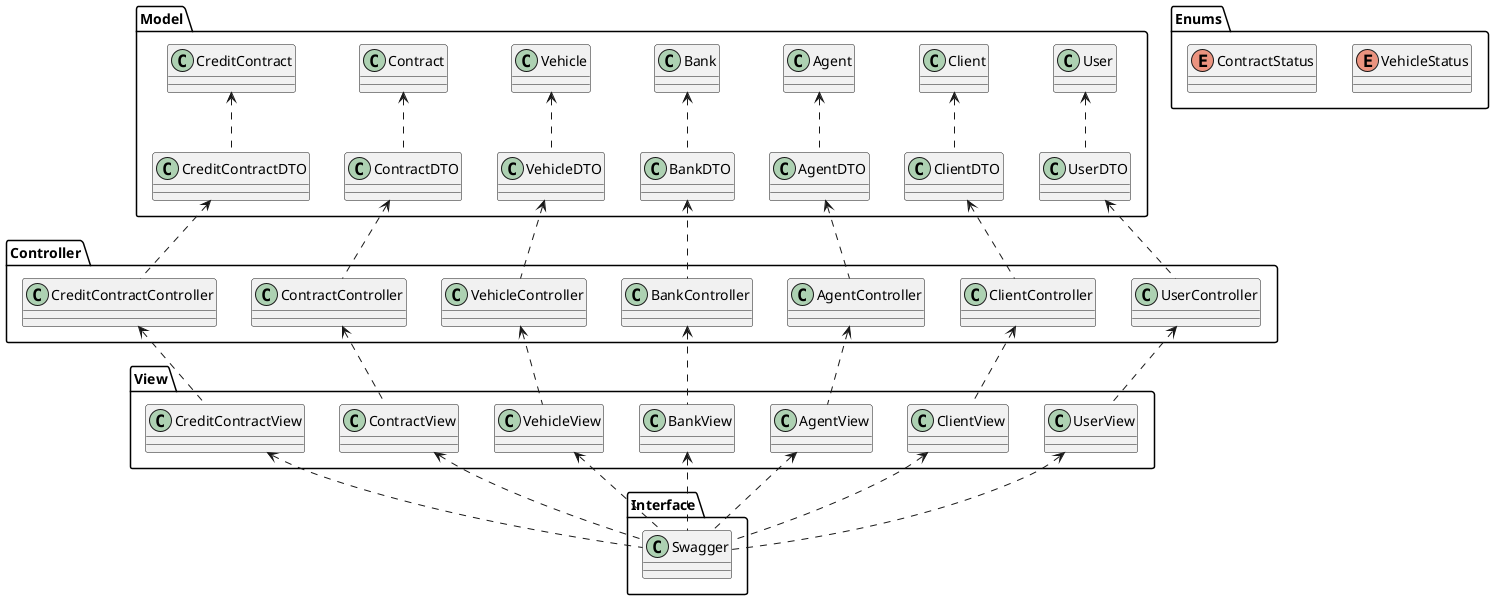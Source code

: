 @startuml

package Model {
    class UserDTO
    class ClientDTO
    class AgentDTO
    class BankDTO
    class VehicleDTO
    class ContractDTO
    class CreditContractDTO
    class User
    class Client
    class Agent
    class Bank
    class Vehicle
    class Contract
    class CreditContract
}

package Controller {
    class UserController
    class ClientController
    class AgentController
    class BankController
    class VehicleController
    class ContractController
    class CreditContractController
}

package View {
    class UserView
    class ClientView
    class AgentView
    class BankView
    class VehicleView
    class ContractView
    class CreditContractView
}

package Interface {
    class Swagger
}

package Enums {
    enum VehicleStatus
    enum ContractStatus
}

User <.. UserDTO
UserDTO <.. UserController
UserController <.. UserView
UserView <.. Swagger

Client <.. ClientDTO
ClientDTO <.. ClientController
ClientController <.. ClientView
ClientView <.. Swagger

Agent <.. AgentDTO
AgentDTO <.. AgentController
AgentController <.. AgentView
AgentView <.. Swagger

Bank <.. BankDTO
BankDTO <.. BankController
BankController <.. BankView
BankView <.. Swagger

Vehicle <.. VehicleDTO
VehicleDTO <.. VehicleController
VehicleController <.. VehicleView
VehicleView <.. Swagger

Contract <.. ContractDTO
ContractDTO <.. ContractController
ContractController <.. ContractView
ContractView <.. Swagger

CreditContract <.. CreditContractDTO
CreditContractDTO <.. CreditContractController
CreditContractController <.. CreditContractView
CreditContractView <.. Swagger

@enduml